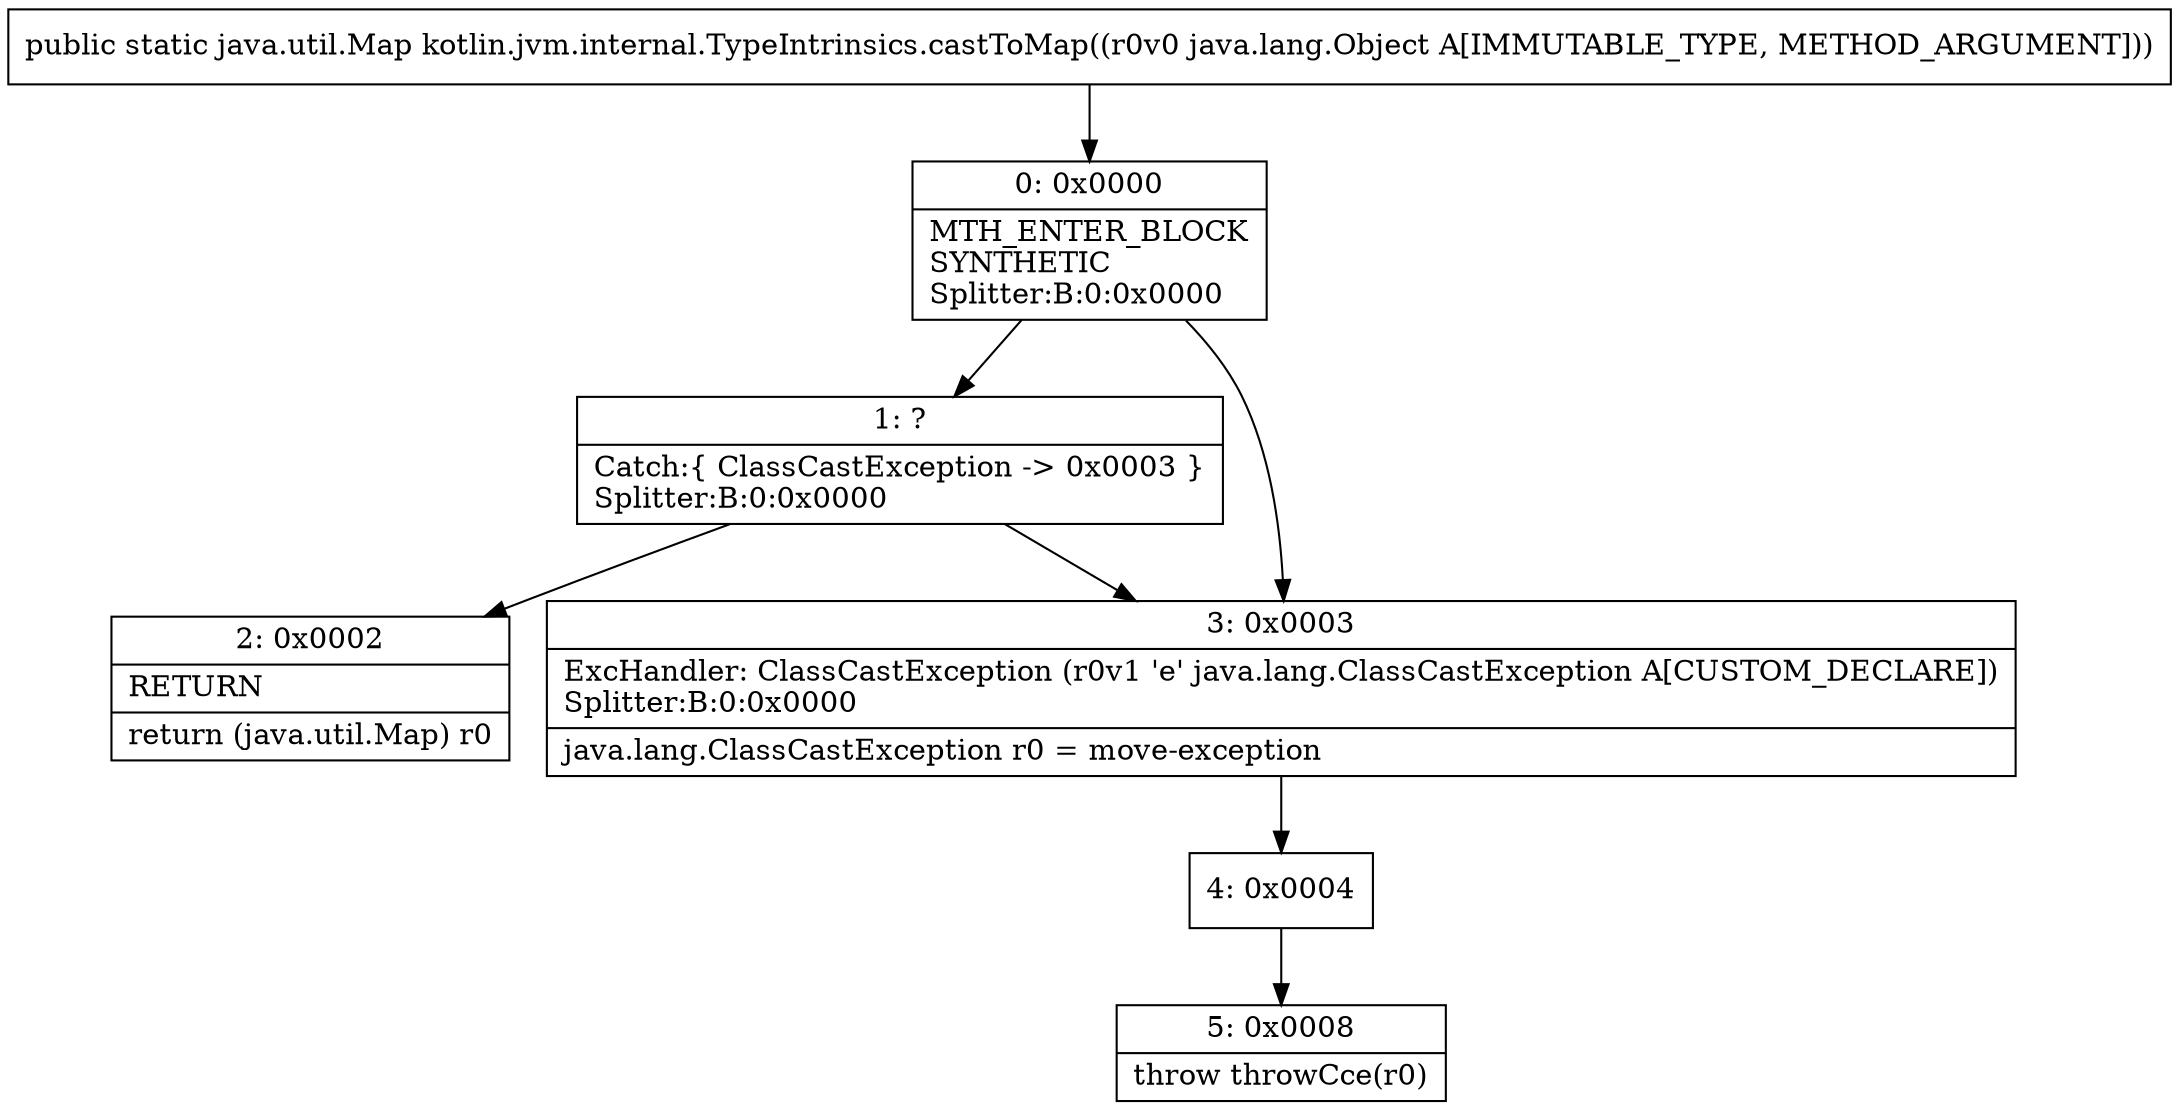 digraph "CFG forkotlin.jvm.internal.TypeIntrinsics.castToMap(Ljava\/lang\/Object;)Ljava\/util\/Map;" {
Node_0 [shape=record,label="{0\:\ 0x0000|MTH_ENTER_BLOCK\lSYNTHETIC\lSplitter:B:0:0x0000\l}"];
Node_1 [shape=record,label="{1\:\ ?|Catch:\{ ClassCastException \-\> 0x0003 \}\lSplitter:B:0:0x0000\l}"];
Node_2 [shape=record,label="{2\:\ 0x0002|RETURN\l|return (java.util.Map) r0\l}"];
Node_3 [shape=record,label="{3\:\ 0x0003|ExcHandler: ClassCastException (r0v1 'e' java.lang.ClassCastException A[CUSTOM_DECLARE])\lSplitter:B:0:0x0000\l|java.lang.ClassCastException r0 = move\-exception\l}"];
Node_4 [shape=record,label="{4\:\ 0x0004}"];
Node_5 [shape=record,label="{5\:\ 0x0008|throw throwCce(r0)\l}"];
MethodNode[shape=record,label="{public static java.util.Map kotlin.jvm.internal.TypeIntrinsics.castToMap((r0v0 java.lang.Object A[IMMUTABLE_TYPE, METHOD_ARGUMENT])) }"];
MethodNode -> Node_0;
Node_0 -> Node_1;
Node_0 -> Node_3;
Node_1 -> Node_2;
Node_1 -> Node_3;
Node_3 -> Node_4;
Node_4 -> Node_5;
}

